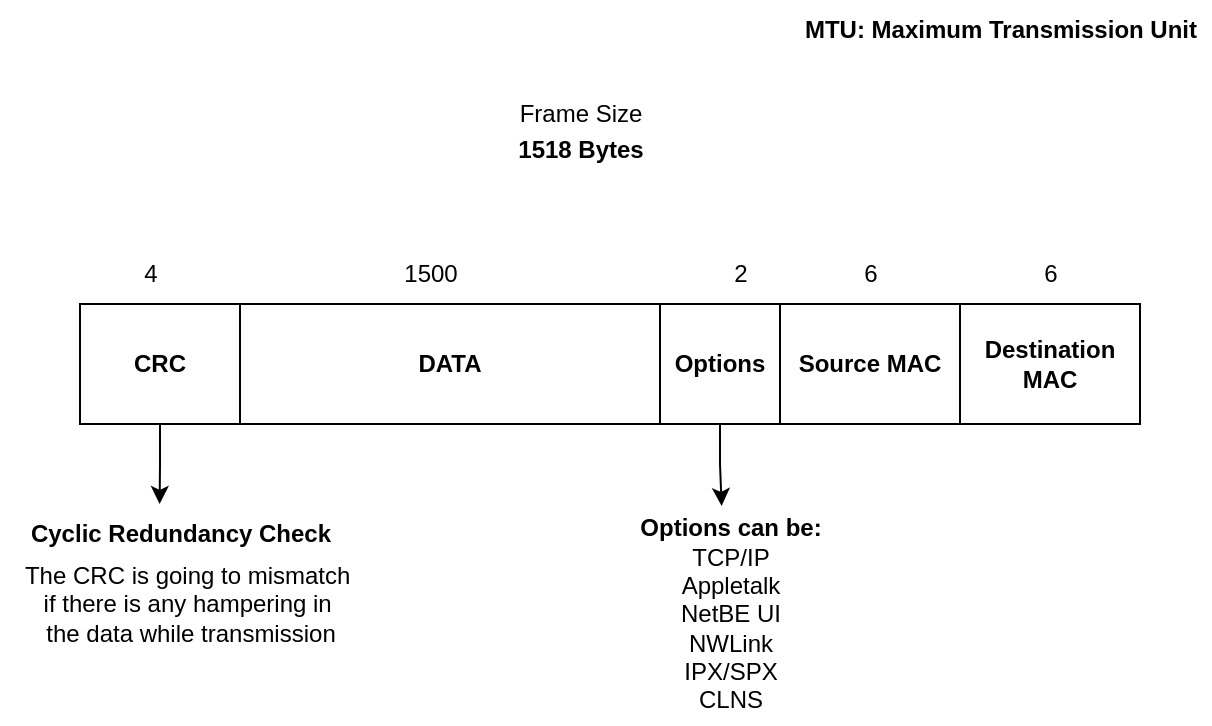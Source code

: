 <mxfile version="24.7.8">
  <diagram name="Page-1" id="Mzq8-4FA2dDdi1sxJQ4g">
    <mxGraphModel dx="1229" dy="591" grid="1" gridSize="10" guides="1" tooltips="1" connect="1" arrows="1" fold="1" page="1" pageScale="1" pageWidth="850" pageHeight="1100" math="0" shadow="0">
      <root>
        <mxCell id="0" />
        <mxCell id="1" parent="0" />
        <mxCell id="SfJzcQwp50cJy-VkoOvj-1" value="" style="rounded=0;whiteSpace=wrap;html=1;fontStyle=1" vertex="1" parent="1">
          <mxGeometry x="120" y="280" width="530" height="60" as="geometry" />
        </mxCell>
        <mxCell id="SfJzcQwp50cJy-VkoOvj-15" style="edgeStyle=orthogonalEdgeStyle;rounded=0;orthogonalLoop=1;jettySize=auto;html=1;exitX=0.5;exitY=1;exitDx=0;exitDy=0;" edge="1" parent="1" source="SfJzcQwp50cJy-VkoOvj-2">
          <mxGeometry relative="1" as="geometry">
            <mxPoint x="159.818" y="380" as="targetPoint" />
          </mxGeometry>
        </mxCell>
        <mxCell id="SfJzcQwp50cJy-VkoOvj-2" value="CRC" style="rounded=0;whiteSpace=wrap;html=1;fontStyle=1" vertex="1" parent="1">
          <mxGeometry x="120" y="280" width="80" height="60" as="geometry" />
        </mxCell>
        <mxCell id="SfJzcQwp50cJy-VkoOvj-3" value="DATA" style="rounded=0;whiteSpace=wrap;html=1;fontStyle=1" vertex="1" parent="1">
          <mxGeometry x="200" y="280" width="210" height="60" as="geometry" />
        </mxCell>
        <mxCell id="SfJzcQwp50cJy-VkoOvj-4" value="Options" style="rounded=0;whiteSpace=wrap;html=1;fontStyle=1" vertex="1" parent="1">
          <mxGeometry x="410" y="280" width="60" height="60" as="geometry" />
        </mxCell>
        <mxCell id="SfJzcQwp50cJy-VkoOvj-5" value="Source MAC" style="rounded=0;whiteSpace=wrap;html=1;fontStyle=1" vertex="1" parent="1">
          <mxGeometry x="470" y="280" width="90" height="60" as="geometry" />
        </mxCell>
        <mxCell id="SfJzcQwp50cJy-VkoOvj-6" value="Destination&lt;div&gt;MAC&lt;/div&gt;" style="rounded=0;whiteSpace=wrap;html=1;fontStyle=1" vertex="1" parent="1">
          <mxGeometry x="560" y="280" width="90" height="60" as="geometry" />
        </mxCell>
        <mxCell id="SfJzcQwp50cJy-VkoOvj-7" value="6" style="text;html=1;align=center;verticalAlign=middle;resizable=0;points=[];autosize=1;strokeColor=none;fillColor=none;" vertex="1" parent="1">
          <mxGeometry x="590" y="250" width="30" height="30" as="geometry" />
        </mxCell>
        <mxCell id="SfJzcQwp50cJy-VkoOvj-8" value="6" style="text;html=1;align=center;verticalAlign=middle;resizable=0;points=[];autosize=1;strokeColor=none;fillColor=none;" vertex="1" parent="1">
          <mxGeometry x="500" y="250" width="30" height="30" as="geometry" />
        </mxCell>
        <mxCell id="SfJzcQwp50cJy-VkoOvj-10" value="2" style="text;html=1;align=center;verticalAlign=middle;resizable=0;points=[];autosize=1;strokeColor=none;fillColor=none;" vertex="1" parent="1">
          <mxGeometry x="435" y="250" width="30" height="30" as="geometry" />
        </mxCell>
        <mxCell id="SfJzcQwp50cJy-VkoOvj-11" value="1518 Bytes" style="text;html=1;align=center;verticalAlign=middle;resizable=0;points=[];autosize=1;strokeColor=none;fillColor=none;fontStyle=1" vertex="1" parent="1">
          <mxGeometry x="330" y="188" width="80" height="30" as="geometry" />
        </mxCell>
        <mxCell id="SfJzcQwp50cJy-VkoOvj-12" value="Options can be:&lt;div&gt;&lt;span style=&quot;font-weight: normal;&quot;&gt;TCP/IP&lt;/span&gt;&lt;/div&gt;&lt;div&gt;&lt;span style=&quot;font-weight: normal;&quot;&gt;Appletalk&lt;/span&gt;&lt;/div&gt;&lt;div&gt;&lt;span style=&quot;font-weight: normal;&quot;&gt;NetBE UI&lt;/span&gt;&lt;/div&gt;&lt;div&gt;&lt;span style=&quot;font-weight: normal;&quot;&gt;NWLink&lt;/span&gt;&lt;/div&gt;&lt;div&gt;&lt;span style=&quot;font-weight: normal;&quot;&gt;IPX/SPX&lt;/span&gt;&lt;/div&gt;&lt;div&gt;&lt;span style=&quot;font-weight: normal;&quot;&gt;CLNS&lt;/span&gt;&lt;/div&gt;" style="text;html=1;align=center;verticalAlign=middle;resizable=0;points=[];autosize=1;strokeColor=none;fillColor=none;fontStyle=1" vertex="1" parent="1">
          <mxGeometry x="390" y="380" width="110" height="110" as="geometry" />
        </mxCell>
        <mxCell id="SfJzcQwp50cJy-VkoOvj-13" value="4" style="text;html=1;align=center;verticalAlign=middle;resizable=0;points=[];autosize=1;strokeColor=none;fillColor=none;" vertex="1" parent="1">
          <mxGeometry x="140" y="250" width="30" height="30" as="geometry" />
        </mxCell>
        <mxCell id="SfJzcQwp50cJy-VkoOvj-14" style="edgeStyle=orthogonalEdgeStyle;rounded=0;orthogonalLoop=1;jettySize=auto;html=1;exitX=0.5;exitY=1;exitDx=0;exitDy=0;entryX=0.462;entryY=0.009;entryDx=0;entryDy=0;entryPerimeter=0;" edge="1" parent="1" source="SfJzcQwp50cJy-VkoOvj-4" target="SfJzcQwp50cJy-VkoOvj-12">
          <mxGeometry relative="1" as="geometry" />
        </mxCell>
        <mxCell id="SfJzcQwp50cJy-VkoOvj-16" value="Cyclic Redundancy Check" style="text;html=1;align=center;verticalAlign=middle;resizable=0;points=[];autosize=1;strokeColor=none;fillColor=none;fontStyle=1" vertex="1" parent="1">
          <mxGeometry x="90" y="380" width="160" height="30" as="geometry" />
        </mxCell>
        <mxCell id="SfJzcQwp50cJy-VkoOvj-17" value="Frame Size" style="text;html=1;align=center;verticalAlign=middle;resizable=0;points=[];autosize=1;strokeColor=none;fillColor=none;" vertex="1" parent="1">
          <mxGeometry x="330" y="170" width="80" height="30" as="geometry" />
        </mxCell>
        <mxCell id="SfJzcQwp50cJy-VkoOvj-18" value="The CRC is going to mismatch&amp;nbsp;&lt;div&gt;if there is any hampering in&amp;nbsp;&lt;/div&gt;&lt;div&gt;the data while transmission&lt;/div&gt;" style="text;html=1;align=center;verticalAlign=middle;resizable=0;points=[];autosize=1;strokeColor=none;fillColor=none;" vertex="1" parent="1">
          <mxGeometry x="80" y="400" width="190" height="60" as="geometry" />
        </mxCell>
        <mxCell id="SfJzcQwp50cJy-VkoOvj-19" value="MTU: Maximum Transmission Unit" style="text;html=1;align=center;verticalAlign=middle;resizable=0;points=[];autosize=1;strokeColor=none;fillColor=none;fontStyle=1" vertex="1" parent="1">
          <mxGeometry x="475" y="128" width="210" height="30" as="geometry" />
        </mxCell>
        <mxCell id="SfJzcQwp50cJy-VkoOvj-20" value="1500" style="text;html=1;align=center;verticalAlign=middle;resizable=0;points=[];autosize=1;strokeColor=none;fillColor=none;" vertex="1" parent="1">
          <mxGeometry x="270" y="250" width="50" height="30" as="geometry" />
        </mxCell>
      </root>
    </mxGraphModel>
  </diagram>
</mxfile>
